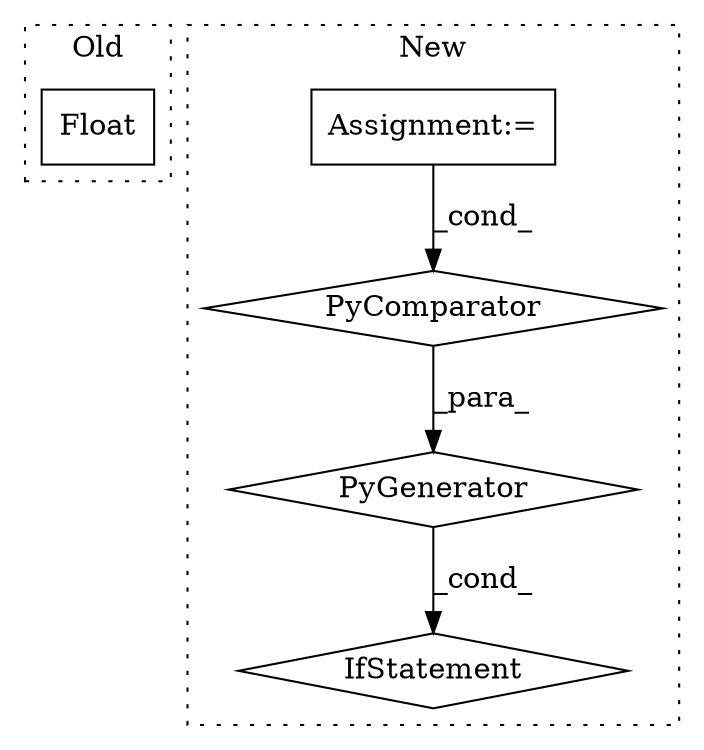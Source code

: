 digraph G {
subgraph cluster0 {
1 [label="Float" a="32" s="10718,10729" l="6,1" shape="box"];
label = "Old";
style="dotted";
}
subgraph cluster1 {
2 [label="PyGenerator" a="107" s="10848" l="153" shape="diamond"];
3 [label="Assignment:=" a="7" s="10920" l="75" shape="box"];
4 [label="PyComparator" a="113" s="10920" l="75" shape="diamond"];
5 [label="IfStatement" a="25" s="10829,10998" l="4,2" shape="diamond"];
label = "New";
style="dotted";
}
2 -> 5 [label="_cond_"];
3 -> 4 [label="_cond_"];
4 -> 2 [label="_para_"];
}